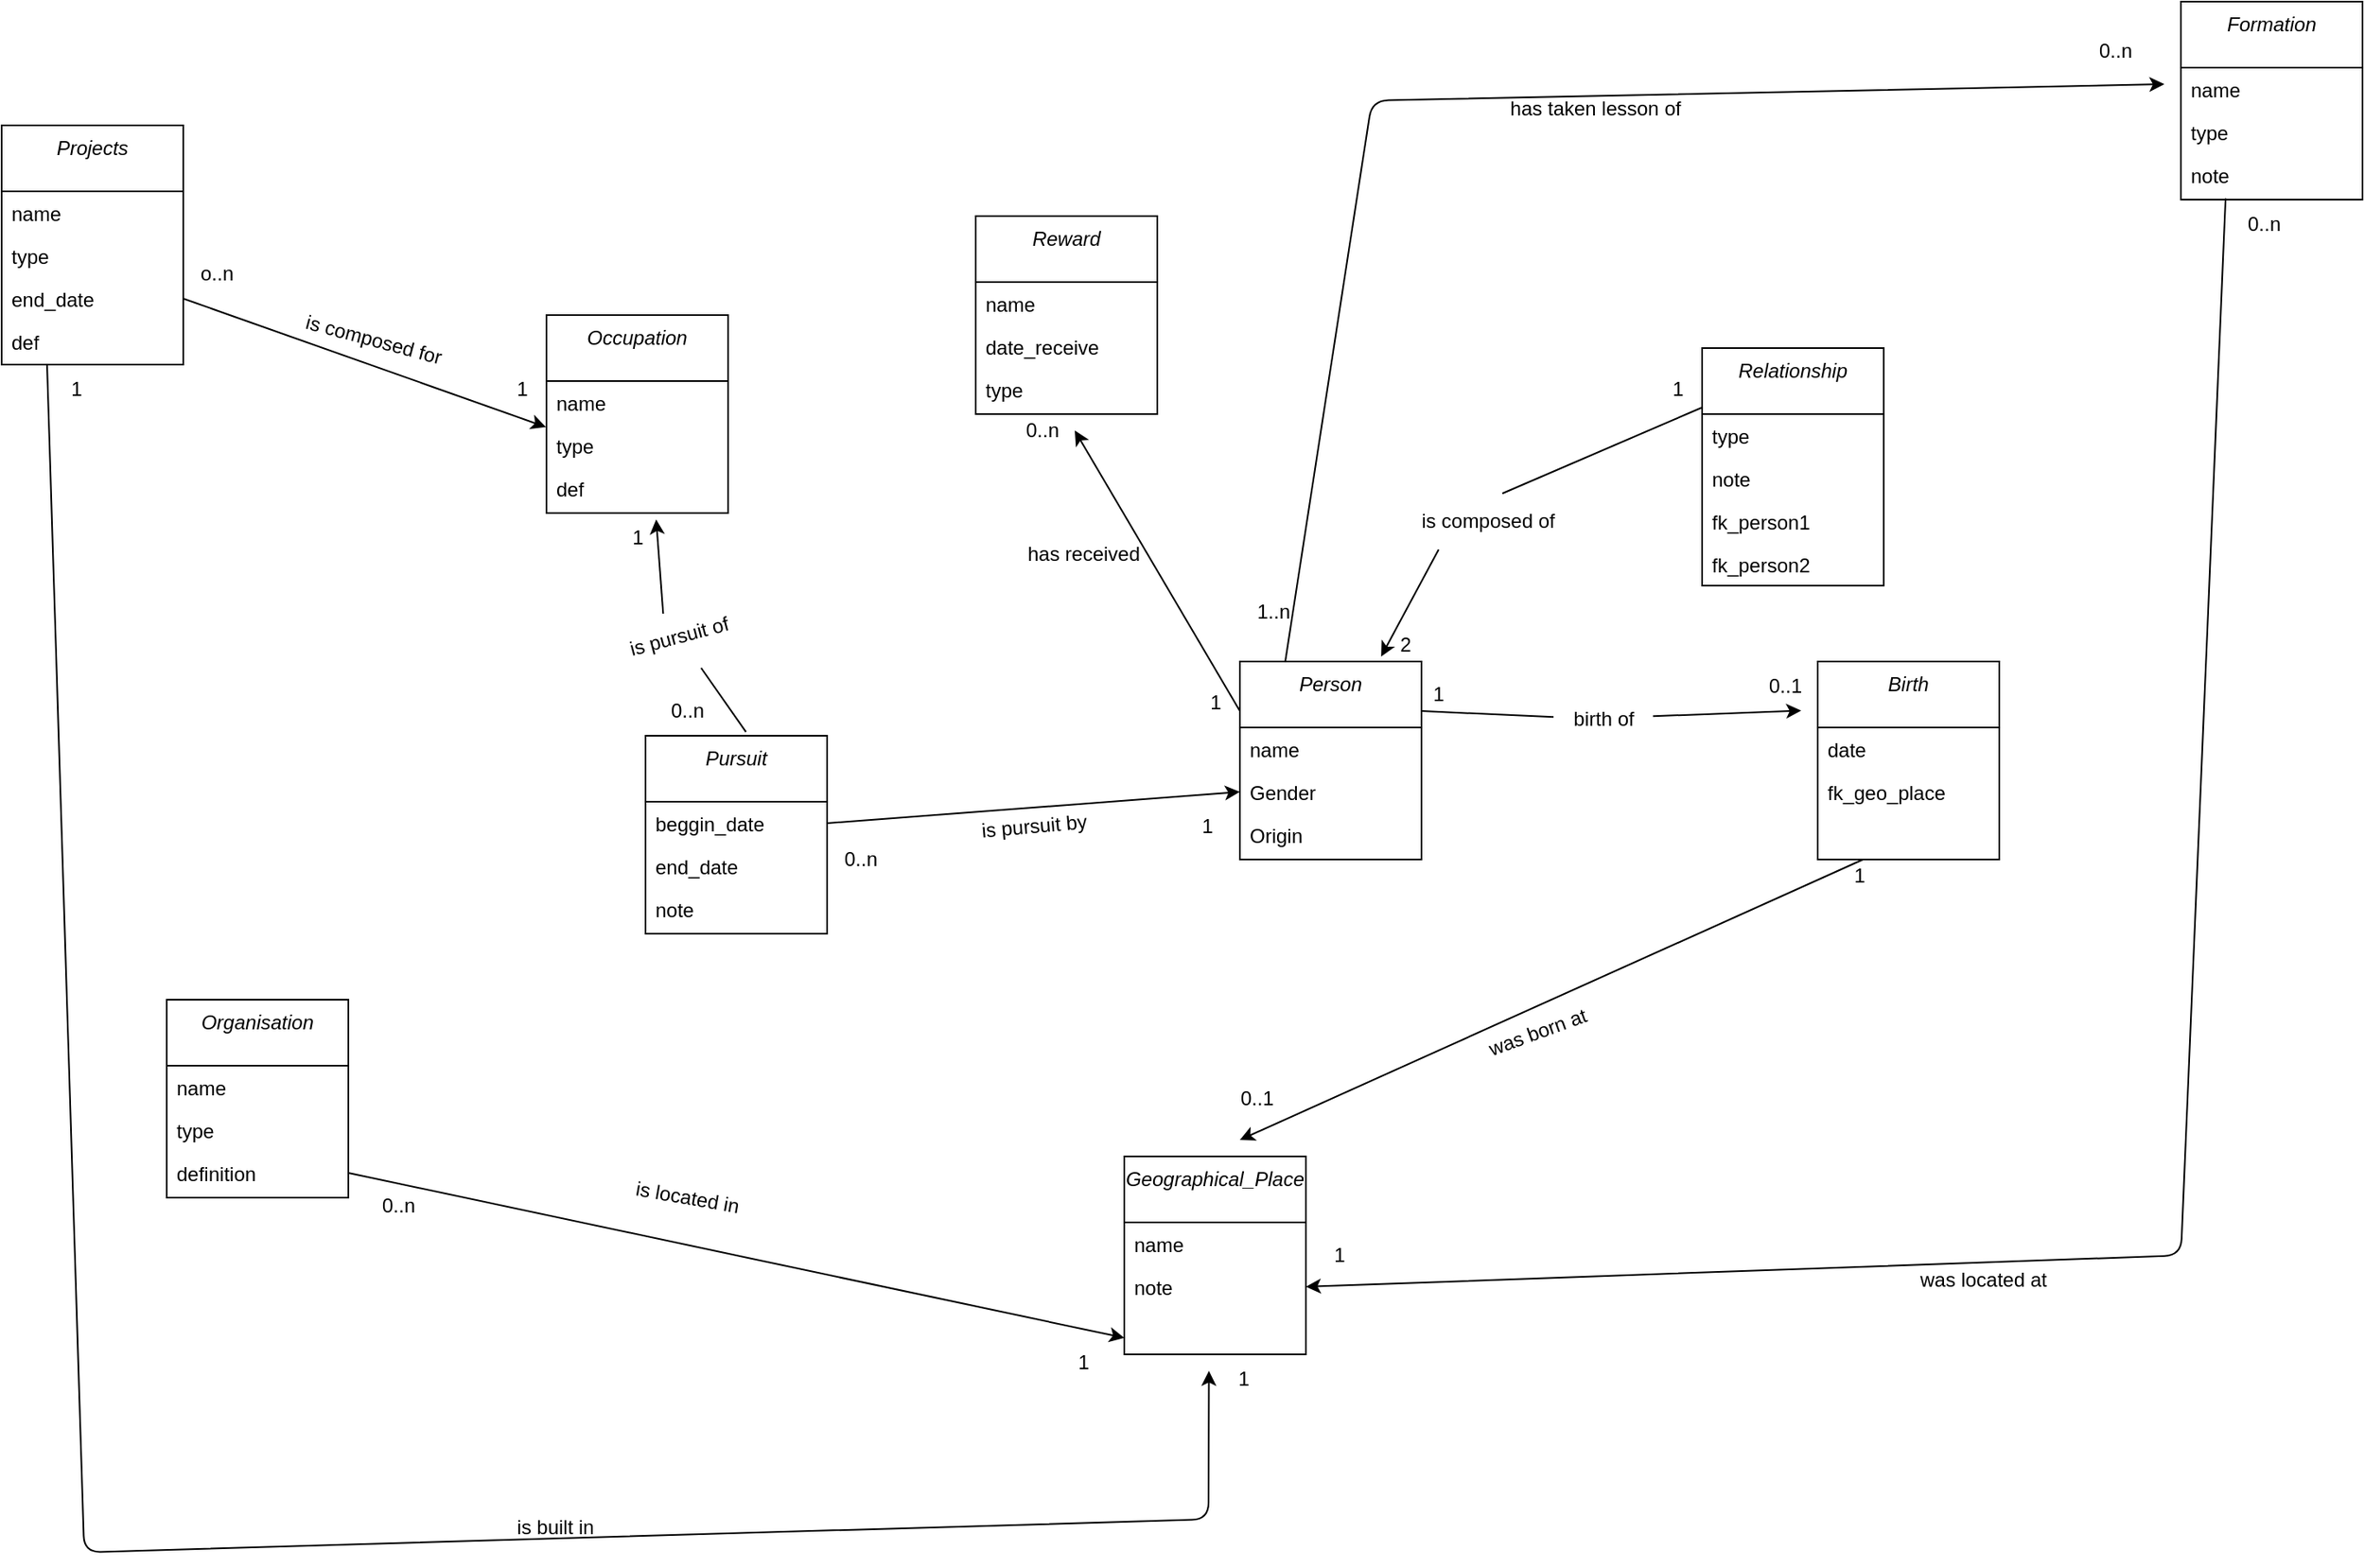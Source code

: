 <mxfile>
    <diagram id="C5RBs43oDa-KdzZeNtuy" name="Page-1">
        <mxGraphModel dx="2666" dy="808" grid="1" gridSize="10" guides="1" tooltips="1" connect="1" arrows="1" fold="1" page="1" pageScale="1" pageWidth="1654" pageHeight="1169" math="0" shadow="0">
            <root>
                <mxCell id="WIyWlLk6GJQsqaUBKTNV-0"/>
                <mxCell id="WIyWlLk6GJQsqaUBKTNV-1" parent="WIyWlLk6GJQsqaUBKTNV-0"/>
                <mxCell id="j8qvGGo2d-hSAxMMAu1f-89" value="Organisation" style="swimlane;fontStyle=2;align=center;verticalAlign=top;childLayout=stackLayout;horizontal=1;startSize=40;horizontalStack=0;resizeParent=1;resizeLast=0;collapsible=1;marginBottom=0;rounded=0;shadow=0;strokeWidth=1;" vertex="1" parent="WIyWlLk6GJQsqaUBKTNV-1">
                    <mxGeometry x="190" y="1935" width="110" height="120" as="geometry">
                        <mxRectangle x="230" y="140" width="160" height="26" as="alternateBounds"/>
                    </mxGeometry>
                </mxCell>
                <mxCell id="j8qvGGo2d-hSAxMMAu1f-90" value="name" style="text;align=left;verticalAlign=top;spacingLeft=4;spacingRight=4;overflow=hidden;rotatable=0;points=[[0,0.5],[1,0.5]];portConstraint=eastwest;" vertex="1" parent="j8qvGGo2d-hSAxMMAu1f-89">
                    <mxGeometry y="40" width="110" height="26" as="geometry"/>
                </mxCell>
                <mxCell id="j8qvGGo2d-hSAxMMAu1f-91" value="type" style="text;align=left;verticalAlign=top;spacingLeft=4;spacingRight=4;overflow=hidden;rotatable=0;points=[[0,0.5],[1,0.5]];portConstraint=eastwest;rounded=0;shadow=0;html=0;" vertex="1" parent="j8qvGGo2d-hSAxMMAu1f-89">
                    <mxGeometry y="66" width="110" height="26" as="geometry"/>
                </mxCell>
                <mxCell id="j8qvGGo2d-hSAxMMAu1f-92" value="definition" style="text;align=left;verticalAlign=top;spacingLeft=4;spacingRight=4;overflow=hidden;rotatable=0;points=[[0,0.5],[1,0.5]];portConstraint=eastwest;rounded=0;shadow=0;html=0;" vertex="1" parent="j8qvGGo2d-hSAxMMAu1f-89">
                    <mxGeometry y="92" width="110" height="26" as="geometry"/>
                </mxCell>
                <mxCell id="j8qvGGo2d-hSAxMMAu1f-93" style="edgeStyle=none;html=1;exitX=1.004;exitY=0.438;exitDx=0;exitDy=0;startArrow=none;exitPerimeter=0;" edge="1" parent="WIyWlLk6GJQsqaUBKTNV-1" source="j8qvGGo2d-hSAxMMAu1f-117">
                    <mxGeometry relative="1" as="geometry">
                        <mxPoint x="1180" y="1759.714" as="targetPoint"/>
                    </mxGeometry>
                </mxCell>
                <mxCell id="j8qvGGo2d-hSAxMMAu1f-94" style="edgeStyle=none;html=1;exitX=0;exitY=0.25;exitDx=0;exitDy=0;" edge="1" parent="WIyWlLk6GJQsqaUBKTNV-1" source="j8qvGGo2d-hSAxMMAu1f-96">
                    <mxGeometry relative="1" as="geometry">
                        <mxPoint x="740" y="1590" as="targetPoint"/>
                    </mxGeometry>
                </mxCell>
                <mxCell id="j8qvGGo2d-hSAxMMAu1f-95" style="edgeStyle=none;html=1;exitX=0.25;exitY=0;exitDx=0;exitDy=0;" edge="1" parent="WIyWlLk6GJQsqaUBKTNV-1" source="j8qvGGo2d-hSAxMMAu1f-96">
                    <mxGeometry relative="1" as="geometry">
                        <mxPoint x="1400" y="1380" as="targetPoint"/>
                        <Array as="points">
                            <mxPoint x="920" y="1390"/>
                        </Array>
                    </mxGeometry>
                </mxCell>
                <mxCell id="j8qvGGo2d-hSAxMMAu1f-96" value="Person" style="swimlane;fontStyle=2;align=center;verticalAlign=top;childLayout=stackLayout;horizontal=1;startSize=40;horizontalStack=0;resizeParent=1;resizeLast=0;collapsible=1;marginBottom=0;rounded=0;shadow=0;strokeWidth=1;" vertex="1" parent="WIyWlLk6GJQsqaUBKTNV-1">
                    <mxGeometry x="840" y="1730" width="110" height="120" as="geometry">
                        <mxRectangle x="230" y="140" width="160" height="26" as="alternateBounds"/>
                    </mxGeometry>
                </mxCell>
                <mxCell id="j8qvGGo2d-hSAxMMAu1f-97" value="name" style="text;align=left;verticalAlign=top;spacingLeft=4;spacingRight=4;overflow=hidden;rotatable=0;points=[[0,0.5],[1,0.5]];portConstraint=eastwest;" vertex="1" parent="j8qvGGo2d-hSAxMMAu1f-96">
                    <mxGeometry y="40" width="110" height="26" as="geometry"/>
                </mxCell>
                <mxCell id="j8qvGGo2d-hSAxMMAu1f-98" value="Gender" style="text;align=left;verticalAlign=top;spacingLeft=4;spacingRight=4;overflow=hidden;rotatable=0;points=[[0,0.5],[1,0.5]];portConstraint=eastwest;rounded=0;shadow=0;html=0;" vertex="1" parent="j8qvGGo2d-hSAxMMAu1f-96">
                    <mxGeometry y="66" width="110" height="26" as="geometry"/>
                </mxCell>
                <mxCell id="j8qvGGo2d-hSAxMMAu1f-99" value="Origin" style="text;align=left;verticalAlign=top;spacingLeft=4;spacingRight=4;overflow=hidden;rotatable=0;points=[[0,0.5],[1,0.5]];portConstraint=eastwest;rounded=0;shadow=0;html=0;" vertex="1" parent="j8qvGGo2d-hSAxMMAu1f-96">
                    <mxGeometry y="92" width="110" height="26" as="geometry"/>
                </mxCell>
                <mxCell id="j8qvGGo2d-hSAxMMAu1f-100" style="edgeStyle=none;html=1;exitX=0.25;exitY=1;exitDx=0;exitDy=0;" edge="1" parent="WIyWlLk6GJQsqaUBKTNV-1" source="j8qvGGo2d-hSAxMMAu1f-101">
                    <mxGeometry relative="1" as="geometry">
                        <mxPoint x="840" y="2020" as="targetPoint"/>
                    </mxGeometry>
                </mxCell>
                <mxCell id="j8qvGGo2d-hSAxMMAu1f-101" value="Birth" style="swimlane;fontStyle=2;align=center;verticalAlign=top;childLayout=stackLayout;horizontal=1;startSize=40;horizontalStack=0;resizeParent=1;resizeLast=0;collapsible=1;marginBottom=0;rounded=0;shadow=0;strokeWidth=1;" vertex="1" parent="WIyWlLk6GJQsqaUBKTNV-1">
                    <mxGeometry x="1190" y="1730" width="110" height="120" as="geometry">
                        <mxRectangle x="230" y="140" width="160" height="26" as="alternateBounds"/>
                    </mxGeometry>
                </mxCell>
                <mxCell id="j8qvGGo2d-hSAxMMAu1f-102" value="date" style="text;align=left;verticalAlign=top;spacingLeft=4;spacingRight=4;overflow=hidden;rotatable=0;points=[[0,0.5],[1,0.5]];portConstraint=eastwest;" vertex="1" parent="j8qvGGo2d-hSAxMMAu1f-101">
                    <mxGeometry y="40" width="110" height="26" as="geometry"/>
                </mxCell>
                <mxCell id="j8qvGGo2d-hSAxMMAu1f-103" value="fk_geo_place" style="text;align=left;verticalAlign=top;spacingLeft=4;spacingRight=4;overflow=hidden;rotatable=0;points=[[0,0.5],[1,0.5]];portConstraint=eastwest;rounded=0;shadow=0;html=0;" vertex="1" parent="j8qvGGo2d-hSAxMMAu1f-101">
                    <mxGeometry y="66" width="110" height="26" as="geometry"/>
                </mxCell>
                <mxCell id="j8qvGGo2d-hSAxMMAu1f-104" value="1" style="text;html=1;align=center;verticalAlign=middle;resizable=0;points=[];autosize=1;strokeColor=none;fillColor=none;" vertex="1" parent="WIyWlLk6GJQsqaUBKTNV-1">
                    <mxGeometry x="945" y="1735" width="30" height="30" as="geometry"/>
                </mxCell>
                <mxCell id="j8qvGGo2d-hSAxMMAu1f-105" value="0..1" style="text;html=1;align=center;verticalAlign=middle;resizable=0;points=[];autosize=1;strokeColor=none;fillColor=none;" vertex="1" parent="WIyWlLk6GJQsqaUBKTNV-1">
                    <mxGeometry x="1150" y="1730" width="40" height="30" as="geometry"/>
                </mxCell>
                <mxCell id="j8qvGGo2d-hSAxMMAu1f-106" style="edgeStyle=none;html=1;exitX=0.204;exitY=1.072;exitDx=0;exitDy=0;entryX=0.019;entryY=0.732;entryDx=0;entryDy=0;entryPerimeter=0;startArrow=none;exitPerimeter=0;" edge="1" parent="WIyWlLk6GJQsqaUBKTNV-1" source="j8qvGGo2d-hSAxMMAu1f-115" target="j8qvGGo2d-hSAxMMAu1f-113">
                    <mxGeometry relative="1" as="geometry"/>
                </mxCell>
                <mxCell id="j8qvGGo2d-hSAxMMAu1f-107" value="Relationship" style="swimlane;fontStyle=2;align=center;verticalAlign=top;childLayout=stackLayout;horizontal=1;startSize=40;horizontalStack=0;resizeParent=1;resizeLast=0;collapsible=1;marginBottom=0;rounded=0;shadow=0;strokeWidth=1;" vertex="1" parent="WIyWlLk6GJQsqaUBKTNV-1">
                    <mxGeometry x="1120" y="1540" width="110" height="144" as="geometry">
                        <mxRectangle x="230" y="140" width="160" height="26" as="alternateBounds"/>
                    </mxGeometry>
                </mxCell>
                <mxCell id="j8qvGGo2d-hSAxMMAu1f-108" value="type" style="text;align=left;verticalAlign=top;spacingLeft=4;spacingRight=4;overflow=hidden;rotatable=0;points=[[0,0.5],[1,0.5]];portConstraint=eastwest;" vertex="1" parent="j8qvGGo2d-hSAxMMAu1f-107">
                    <mxGeometry y="40" width="110" height="26" as="geometry"/>
                </mxCell>
                <mxCell id="j8qvGGo2d-hSAxMMAu1f-109" value="note" style="text;align=left;verticalAlign=top;spacingLeft=4;spacingRight=4;overflow=hidden;rotatable=0;points=[[0,0.5],[1,0.5]];portConstraint=eastwest;rounded=0;shadow=0;html=0;" vertex="1" parent="j8qvGGo2d-hSAxMMAu1f-107">
                    <mxGeometry y="66" width="110" height="26" as="geometry"/>
                </mxCell>
                <mxCell id="j8qvGGo2d-hSAxMMAu1f-110" value="fk_person1" style="text;align=left;verticalAlign=top;spacingLeft=4;spacingRight=4;overflow=hidden;rotatable=0;points=[[0,0.5],[1,0.5]];portConstraint=eastwest;rounded=0;shadow=0;html=0;" vertex="1" parent="j8qvGGo2d-hSAxMMAu1f-107">
                    <mxGeometry y="92" width="110" height="26" as="geometry"/>
                </mxCell>
                <mxCell id="j8qvGGo2d-hSAxMMAu1f-111" value="fk_person2" style="text;align=left;verticalAlign=top;spacingLeft=4;spacingRight=4;overflow=hidden;rotatable=0;points=[[0,0.5],[1,0.5]];portConstraint=eastwest;rounded=0;shadow=0;html=0;" vertex="1" parent="j8qvGGo2d-hSAxMMAu1f-107">
                    <mxGeometry y="118" width="110" height="26" as="geometry"/>
                </mxCell>
                <mxCell id="j8qvGGo2d-hSAxMMAu1f-112" value="1" style="text;html=1;align=center;verticalAlign=middle;resizable=0;points=[];autosize=1;strokeColor=none;fillColor=none;" vertex="1" parent="WIyWlLk6GJQsqaUBKTNV-1">
                    <mxGeometry x="1090" y="1550" width="30" height="30" as="geometry"/>
                </mxCell>
                <mxCell id="j8qvGGo2d-hSAxMMAu1f-113" value="2" style="text;html=1;align=center;verticalAlign=middle;resizable=0;points=[];autosize=1;strokeColor=none;fillColor=none;" vertex="1" parent="WIyWlLk6GJQsqaUBKTNV-1">
                    <mxGeometry x="925" y="1705" width="30" height="30" as="geometry"/>
                </mxCell>
                <mxCell id="j8qvGGo2d-hSAxMMAu1f-114" value="" style="edgeStyle=none;html=1;exitX=0;exitY=0.25;exitDx=0;exitDy=0;entryX=0.59;entryY=-0.062;entryDx=0;entryDy=0;entryPerimeter=0;endArrow=none;" edge="1" parent="WIyWlLk6GJQsqaUBKTNV-1" source="j8qvGGo2d-hSAxMMAu1f-107" target="j8qvGGo2d-hSAxMMAu1f-115">
                    <mxGeometry relative="1" as="geometry">
                        <mxPoint x="1120" y="1576" as="sourcePoint"/>
                        <mxPoint x="879.27" y="1726.76" as="targetPoint"/>
                    </mxGeometry>
                </mxCell>
                <mxCell id="j8qvGGo2d-hSAxMMAu1f-115" value="is composed of" style="text;html=1;align=center;verticalAlign=middle;resizable=0;points=[];autosize=1;strokeColor=none;fillColor=none;rotation=0;" vertex="1" parent="WIyWlLk6GJQsqaUBKTNV-1">
                    <mxGeometry x="940" y="1630" width="100" height="30" as="geometry"/>
                </mxCell>
                <mxCell id="j8qvGGo2d-hSAxMMAu1f-116" value="" style="edgeStyle=none;html=1;exitX=1;exitY=0.25;exitDx=0;exitDy=0;endArrow=none;" edge="1" parent="WIyWlLk6GJQsqaUBKTNV-1" source="j8qvGGo2d-hSAxMMAu1f-96" target="j8qvGGo2d-hSAxMMAu1f-117">
                    <mxGeometry relative="1" as="geometry">
                        <mxPoint x="1180" y="1759.714" as="targetPoint"/>
                        <mxPoint x="950.0" y="1760" as="sourcePoint"/>
                    </mxGeometry>
                </mxCell>
                <mxCell id="j8qvGGo2d-hSAxMMAu1f-117" value="birth of" style="text;html=1;align=center;verticalAlign=middle;resizable=0;points=[];autosize=1;strokeColor=none;fillColor=none;" vertex="1" parent="WIyWlLk6GJQsqaUBKTNV-1">
                    <mxGeometry x="1030" y="1750" width="60" height="30" as="geometry"/>
                </mxCell>
                <mxCell id="j8qvGGo2d-hSAxMMAu1f-118" value="Reward" style="swimlane;fontStyle=2;align=center;verticalAlign=top;childLayout=stackLayout;horizontal=1;startSize=40;horizontalStack=0;resizeParent=1;resizeLast=0;collapsible=1;marginBottom=0;rounded=0;shadow=0;strokeWidth=1;" vertex="1" parent="WIyWlLk6GJQsqaUBKTNV-1">
                    <mxGeometry x="680" y="1460" width="110" height="120" as="geometry">
                        <mxRectangle x="230" y="140" width="160" height="26" as="alternateBounds"/>
                    </mxGeometry>
                </mxCell>
                <mxCell id="j8qvGGo2d-hSAxMMAu1f-119" value="name" style="text;align=left;verticalAlign=top;spacingLeft=4;spacingRight=4;overflow=hidden;rotatable=0;points=[[0,0.5],[1,0.5]];portConstraint=eastwest;" vertex="1" parent="j8qvGGo2d-hSAxMMAu1f-118">
                    <mxGeometry y="40" width="110" height="26" as="geometry"/>
                </mxCell>
                <mxCell id="j8qvGGo2d-hSAxMMAu1f-120" value="date_receive" style="text;align=left;verticalAlign=top;spacingLeft=4;spacingRight=4;overflow=hidden;rotatable=0;points=[[0,0.5],[1,0.5]];portConstraint=eastwest;rounded=0;shadow=0;html=0;" vertex="1" parent="j8qvGGo2d-hSAxMMAu1f-118">
                    <mxGeometry y="66" width="110" height="26" as="geometry"/>
                </mxCell>
                <mxCell id="j8qvGGo2d-hSAxMMAu1f-121" value="type" style="text;align=left;verticalAlign=top;spacingLeft=4;spacingRight=4;overflow=hidden;rotatable=0;points=[[0,0.5],[1,0.5]];portConstraint=eastwest;rounded=0;shadow=0;html=0;" vertex="1" parent="j8qvGGo2d-hSAxMMAu1f-118">
                    <mxGeometry y="92" width="110" height="26" as="geometry"/>
                </mxCell>
                <mxCell id="j8qvGGo2d-hSAxMMAu1f-122" style="edgeStyle=none;html=1;exitX=0.246;exitY=1.047;exitDx=0;exitDy=0;exitPerimeter=0;entryX=1;entryY=0.5;entryDx=0;entryDy=0;" edge="1" parent="WIyWlLk6GJQsqaUBKTNV-1" source="j8qvGGo2d-hSAxMMAu1f-126" target="j8qvGGo2d-hSAxMMAu1f-135">
                    <mxGeometry relative="1" as="geometry">
                        <mxPoint x="890" y="2109" as="targetPoint"/>
                        <Array as="points">
                            <mxPoint x="1410" y="2090"/>
                        </Array>
                    </mxGeometry>
                </mxCell>
                <mxCell id="j8qvGGo2d-hSAxMMAu1f-123" value="Formation" style="swimlane;fontStyle=2;align=center;verticalAlign=top;childLayout=stackLayout;horizontal=1;startSize=40;horizontalStack=0;resizeParent=1;resizeLast=0;collapsible=1;marginBottom=0;rounded=0;shadow=0;strokeWidth=1;" vertex="1" parent="WIyWlLk6GJQsqaUBKTNV-1">
                    <mxGeometry x="1410" y="1330" width="110" height="120" as="geometry">
                        <mxRectangle x="230" y="140" width="160" height="26" as="alternateBounds"/>
                    </mxGeometry>
                </mxCell>
                <mxCell id="j8qvGGo2d-hSAxMMAu1f-124" value="name" style="text;align=left;verticalAlign=top;spacingLeft=4;spacingRight=4;overflow=hidden;rotatable=0;points=[[0,0.5],[1,0.5]];portConstraint=eastwest;" vertex="1" parent="j8qvGGo2d-hSAxMMAu1f-123">
                    <mxGeometry y="40" width="110" height="26" as="geometry"/>
                </mxCell>
                <mxCell id="j8qvGGo2d-hSAxMMAu1f-125" value="type" style="text;align=left;verticalAlign=top;spacingLeft=4;spacingRight=4;overflow=hidden;rotatable=0;points=[[0,0.5],[1,0.5]];portConstraint=eastwest;rounded=0;shadow=0;html=0;" vertex="1" parent="j8qvGGo2d-hSAxMMAu1f-123">
                    <mxGeometry y="66" width="110" height="26" as="geometry"/>
                </mxCell>
                <mxCell id="j8qvGGo2d-hSAxMMAu1f-126" value="note" style="text;align=left;verticalAlign=top;spacingLeft=4;spacingRight=4;overflow=hidden;rotatable=0;points=[[0,0.5],[1,0.5]];portConstraint=eastwest;rounded=0;shadow=0;html=0;" vertex="1" parent="j8qvGGo2d-hSAxMMAu1f-123">
                    <mxGeometry y="92" width="110" height="26" as="geometry"/>
                </mxCell>
                <mxCell id="j8qvGGo2d-hSAxMMAu1f-127" value="1..n" style="text;html=1;align=center;verticalAlign=middle;resizable=0;points=[];autosize=1;strokeColor=none;fillColor=none;" vertex="1" parent="WIyWlLk6GJQsqaUBKTNV-1">
                    <mxGeometry x="840" y="1685" width="40" height="30" as="geometry"/>
                </mxCell>
                <mxCell id="j8qvGGo2d-hSAxMMAu1f-128" value="0..n" style="text;html=1;align=center;verticalAlign=middle;resizable=0;points=[];autosize=1;strokeColor=none;fillColor=none;" vertex="1" parent="WIyWlLk6GJQsqaUBKTNV-1">
                    <mxGeometry x="1350" y="1345" width="40" height="30" as="geometry"/>
                </mxCell>
                <mxCell id="j8qvGGo2d-hSAxMMAu1f-129" value="has taken lesson of" style="text;html=1;align=center;verticalAlign=middle;resizable=0;points=[];autosize=1;strokeColor=none;fillColor=none;" vertex="1" parent="WIyWlLk6GJQsqaUBKTNV-1">
                    <mxGeometry x="990" y="1380" width="130" height="30" as="geometry"/>
                </mxCell>
                <mxCell id="j8qvGGo2d-hSAxMMAu1f-130" value="1" style="text;html=1;align=center;verticalAlign=middle;resizable=0;points=[];autosize=1;strokeColor=none;fillColor=none;" vertex="1" parent="WIyWlLk6GJQsqaUBKTNV-1">
                    <mxGeometry x="810" y="1740" width="30" height="30" as="geometry"/>
                </mxCell>
                <mxCell id="j8qvGGo2d-hSAxMMAu1f-131" value="0..n" style="text;html=1;align=center;verticalAlign=middle;resizable=0;points=[];autosize=1;strokeColor=none;fillColor=none;" vertex="1" parent="WIyWlLk6GJQsqaUBKTNV-1">
                    <mxGeometry x="700" y="1575" width="40" height="30" as="geometry"/>
                </mxCell>
                <mxCell id="j8qvGGo2d-hSAxMMAu1f-132" value="has received" style="text;html=1;align=center;verticalAlign=middle;resizable=0;points=[];autosize=1;strokeColor=none;fillColor=none;" vertex="1" parent="WIyWlLk6GJQsqaUBKTNV-1">
                    <mxGeometry x="700" y="1650" width="90" height="30" as="geometry"/>
                </mxCell>
                <mxCell id="j8qvGGo2d-hSAxMMAu1f-133" value="Geographical_Place" style="swimlane;fontStyle=2;align=center;verticalAlign=top;childLayout=stackLayout;horizontal=1;startSize=40;horizontalStack=0;resizeParent=1;resizeLast=0;collapsible=1;marginBottom=0;rounded=0;shadow=0;strokeWidth=1;" vertex="1" parent="WIyWlLk6GJQsqaUBKTNV-1">
                    <mxGeometry x="770" y="2030" width="110" height="120" as="geometry">
                        <mxRectangle x="230" y="140" width="160" height="26" as="alternateBounds"/>
                    </mxGeometry>
                </mxCell>
                <mxCell id="j8qvGGo2d-hSAxMMAu1f-134" value="name" style="text;align=left;verticalAlign=top;spacingLeft=4;spacingRight=4;overflow=hidden;rotatable=0;points=[[0,0.5],[1,0.5]];portConstraint=eastwest;" vertex="1" parent="j8qvGGo2d-hSAxMMAu1f-133">
                    <mxGeometry y="40" width="110" height="26" as="geometry"/>
                </mxCell>
                <mxCell id="j8qvGGo2d-hSAxMMAu1f-135" value="note" style="text;align=left;verticalAlign=top;spacingLeft=4;spacingRight=4;overflow=hidden;rotatable=0;points=[[0,0.5],[1,0.5]];portConstraint=eastwest;rounded=0;shadow=0;html=0;" vertex="1" parent="j8qvGGo2d-hSAxMMAu1f-133">
                    <mxGeometry y="66" width="110" height="26" as="geometry"/>
                </mxCell>
                <mxCell id="j8qvGGo2d-hSAxMMAu1f-136" value="0..n" style="text;html=1;align=center;verticalAlign=middle;resizable=0;points=[];autosize=1;strokeColor=none;fillColor=none;" vertex="1" parent="WIyWlLk6GJQsqaUBKTNV-1">
                    <mxGeometry x="1440" y="1450" width="40" height="30" as="geometry"/>
                </mxCell>
                <mxCell id="j8qvGGo2d-hSAxMMAu1f-137" value="1" style="text;html=1;align=center;verticalAlign=middle;resizable=0;points=[];autosize=1;strokeColor=none;fillColor=none;" vertex="1" parent="WIyWlLk6GJQsqaUBKTNV-1">
                    <mxGeometry x="885" y="2075" width="30" height="30" as="geometry"/>
                </mxCell>
                <mxCell id="j8qvGGo2d-hSAxMMAu1f-138" value="was located at" style="text;html=1;align=center;verticalAlign=middle;resizable=0;points=[];autosize=1;strokeColor=none;fillColor=none;" vertex="1" parent="WIyWlLk6GJQsqaUBKTNV-1">
                    <mxGeometry x="1240" y="2090" width="100" height="30" as="geometry"/>
                </mxCell>
                <mxCell id="j8qvGGo2d-hSAxMMAu1f-139" value="1" style="text;html=1;align=center;verticalAlign=middle;resizable=0;points=[];autosize=1;strokeColor=none;fillColor=none;" vertex="1" parent="WIyWlLk6GJQsqaUBKTNV-1">
                    <mxGeometry x="1200" y="1845" width="30" height="30" as="geometry"/>
                </mxCell>
                <mxCell id="j8qvGGo2d-hSAxMMAu1f-140" value="0..1" style="text;html=1;align=center;verticalAlign=middle;resizable=0;points=[];autosize=1;strokeColor=none;fillColor=none;" vertex="1" parent="WIyWlLk6GJQsqaUBKTNV-1">
                    <mxGeometry x="830" y="1980" width="40" height="30" as="geometry"/>
                </mxCell>
                <mxCell id="j8qvGGo2d-hSAxMMAu1f-141" value="was born at" style="text;html=1;align=center;verticalAlign=middle;resizable=0;points=[];autosize=1;strokeColor=none;fillColor=none;rotation=-20;" vertex="1" parent="WIyWlLk6GJQsqaUBKTNV-1">
                    <mxGeometry x="975" y="1940" width="90" height="30" as="geometry"/>
                </mxCell>
                <mxCell id="j8qvGGo2d-hSAxMMAu1f-142" value="Occupation" style="swimlane;fontStyle=2;align=center;verticalAlign=top;childLayout=stackLayout;horizontal=1;startSize=40;horizontalStack=0;resizeParent=1;resizeLast=0;collapsible=1;marginBottom=0;rounded=0;shadow=0;strokeWidth=1;" vertex="1" parent="WIyWlLk6GJQsqaUBKTNV-1">
                    <mxGeometry x="420" y="1520" width="110" height="120" as="geometry">
                        <mxRectangle x="230" y="140" width="160" height="26" as="alternateBounds"/>
                    </mxGeometry>
                </mxCell>
                <mxCell id="j8qvGGo2d-hSAxMMAu1f-143" value="name" style="text;align=left;verticalAlign=top;spacingLeft=4;spacingRight=4;overflow=hidden;rotatable=0;points=[[0,0.5],[1,0.5]];portConstraint=eastwest;" vertex="1" parent="j8qvGGo2d-hSAxMMAu1f-142">
                    <mxGeometry y="40" width="110" height="26" as="geometry"/>
                </mxCell>
                <mxCell id="j8qvGGo2d-hSAxMMAu1f-144" value="type" style="text;align=left;verticalAlign=top;spacingLeft=4;spacingRight=4;overflow=hidden;rotatable=0;points=[[0,0.5],[1,0.5]];portConstraint=eastwest;rounded=0;shadow=0;html=0;" vertex="1" parent="j8qvGGo2d-hSAxMMAu1f-142">
                    <mxGeometry y="66" width="110" height="26" as="geometry"/>
                </mxCell>
                <mxCell id="j8qvGGo2d-hSAxMMAu1f-145" value="def" style="text;align=left;verticalAlign=top;spacingLeft=4;spacingRight=4;overflow=hidden;rotatable=0;points=[[0,0.5],[1,0.5]];portConstraint=eastwest;rounded=0;shadow=0;html=0;" vertex="1" parent="j8qvGGo2d-hSAxMMAu1f-142">
                    <mxGeometry y="92" width="110" height="26" as="geometry"/>
                </mxCell>
                <mxCell id="j8qvGGo2d-hSAxMMAu1f-146" style="edgeStyle=none;html=1;exitX=1;exitY=0.5;exitDx=0;exitDy=0;" edge="1" parent="WIyWlLk6GJQsqaUBKTNV-1" source="j8qvGGo2d-hSAxMMAu1f-92">
                    <mxGeometry relative="1" as="geometry">
                        <mxPoint x="770" y="2140" as="targetPoint"/>
                    </mxGeometry>
                </mxCell>
                <mxCell id="j8qvGGo2d-hSAxMMAu1f-147" value="is located in" style="text;html=1;align=center;verticalAlign=middle;resizable=0;points=[];autosize=1;strokeColor=none;fillColor=none;rotation=10;" vertex="1" parent="WIyWlLk6GJQsqaUBKTNV-1">
                    <mxGeometry x="460" y="2040" width="90" height="30" as="geometry"/>
                </mxCell>
                <mxCell id="j8qvGGo2d-hSAxMMAu1f-148" value="0..n" style="text;html=1;align=center;verticalAlign=middle;resizable=0;points=[];autosize=1;strokeColor=none;fillColor=none;" vertex="1" parent="WIyWlLk6GJQsqaUBKTNV-1">
                    <mxGeometry x="310" y="2045" width="40" height="30" as="geometry"/>
                </mxCell>
                <mxCell id="j8qvGGo2d-hSAxMMAu1f-149" value="1" style="text;html=1;align=center;verticalAlign=middle;resizable=0;points=[];autosize=1;strokeColor=none;fillColor=none;" vertex="1" parent="WIyWlLk6GJQsqaUBKTNV-1">
                    <mxGeometry x="730" y="2140" width="30" height="30" as="geometry"/>
                </mxCell>
                <mxCell id="j8qvGGo2d-hSAxMMAu1f-150" style="edgeStyle=none;html=1;exitX=0.433;exitY=-0.031;exitDx=0;exitDy=0;entryX=0.604;entryY=1.225;entryDx=0;entryDy=0;exitPerimeter=0;entryPerimeter=0;startArrow=none;" edge="1" parent="WIyWlLk6GJQsqaUBKTNV-1" source="j8qvGGo2d-hSAxMMAu1f-162" target="j8qvGGo2d-hSAxMMAu1f-145">
                    <mxGeometry relative="1" as="geometry"/>
                </mxCell>
                <mxCell id="j8qvGGo2d-hSAxMMAu1f-151" value="Pursuit" style="swimlane;fontStyle=2;align=center;verticalAlign=top;childLayout=stackLayout;horizontal=1;startSize=40;horizontalStack=0;resizeParent=1;resizeLast=0;collapsible=1;marginBottom=0;rounded=0;shadow=0;strokeWidth=1;" vertex="1" parent="WIyWlLk6GJQsqaUBKTNV-1">
                    <mxGeometry x="480" y="1775" width="110" height="120" as="geometry">
                        <mxRectangle x="230" y="140" width="160" height="26" as="alternateBounds"/>
                    </mxGeometry>
                </mxCell>
                <mxCell id="j8qvGGo2d-hSAxMMAu1f-152" value="beggin_date" style="text;align=left;verticalAlign=top;spacingLeft=4;spacingRight=4;overflow=hidden;rotatable=0;points=[[0,0.5],[1,0.5]];portConstraint=eastwest;" vertex="1" parent="j8qvGGo2d-hSAxMMAu1f-151">
                    <mxGeometry y="40" width="110" height="26" as="geometry"/>
                </mxCell>
                <mxCell id="j8qvGGo2d-hSAxMMAu1f-153" value="end_date" style="text;align=left;verticalAlign=top;spacingLeft=4;spacingRight=4;overflow=hidden;rotatable=0;points=[[0,0.5],[1,0.5]];portConstraint=eastwest;rounded=0;shadow=0;html=0;" vertex="1" parent="j8qvGGo2d-hSAxMMAu1f-151">
                    <mxGeometry y="66" width="110" height="26" as="geometry"/>
                </mxCell>
                <mxCell id="j8qvGGo2d-hSAxMMAu1f-154" value="note" style="text;align=left;verticalAlign=top;spacingLeft=4;spacingRight=4;overflow=hidden;rotatable=0;points=[[0,0.5],[1,0.5]];portConstraint=eastwest;rounded=0;shadow=0;html=0;" vertex="1" parent="j8qvGGo2d-hSAxMMAu1f-151">
                    <mxGeometry y="92" width="110" height="26" as="geometry"/>
                </mxCell>
                <mxCell id="j8qvGGo2d-hSAxMMAu1f-155" style="edgeStyle=none;html=1;exitX=1;exitY=0.5;exitDx=0;exitDy=0;entryX=0;entryY=0.5;entryDx=0;entryDy=0;" edge="1" parent="WIyWlLk6GJQsqaUBKTNV-1" source="j8qvGGo2d-hSAxMMAu1f-152" target="j8qvGGo2d-hSAxMMAu1f-98">
                    <mxGeometry relative="1" as="geometry"/>
                </mxCell>
                <mxCell id="j8qvGGo2d-hSAxMMAu1f-156" value="0..n" style="text;html=1;align=center;verticalAlign=middle;resizable=0;points=[];autosize=1;strokeColor=none;fillColor=none;" vertex="1" parent="WIyWlLk6GJQsqaUBKTNV-1">
                    <mxGeometry x="590" y="1835" width="40" height="30" as="geometry"/>
                </mxCell>
                <mxCell id="j8qvGGo2d-hSAxMMAu1f-157" value="1&lt;br&gt;" style="text;html=1;align=center;verticalAlign=middle;resizable=0;points=[];autosize=1;strokeColor=none;fillColor=none;" vertex="1" parent="WIyWlLk6GJQsqaUBKTNV-1">
                    <mxGeometry x="805" y="1815" width="30" height="30" as="geometry"/>
                </mxCell>
                <mxCell id="j8qvGGo2d-hSAxMMAu1f-158" value="is pursuit by" style="text;html=1;align=center;verticalAlign=middle;resizable=0;points=[];autosize=1;strokeColor=none;fillColor=none;rotation=-5;" vertex="1" parent="WIyWlLk6GJQsqaUBKTNV-1">
                    <mxGeometry x="670" y="1815" width="90" height="30" as="geometry"/>
                </mxCell>
                <mxCell id="j8qvGGo2d-hSAxMMAu1f-159" value="0..n" style="text;html=1;align=center;verticalAlign=middle;resizable=0;points=[];autosize=1;strokeColor=none;fillColor=none;" vertex="1" parent="WIyWlLk6GJQsqaUBKTNV-1">
                    <mxGeometry x="485" y="1745" width="40" height="30" as="geometry"/>
                </mxCell>
                <mxCell id="j8qvGGo2d-hSAxMMAu1f-160" value="1" style="text;html=1;align=center;verticalAlign=middle;resizable=0;points=[];autosize=1;strokeColor=none;fillColor=none;" vertex="1" parent="WIyWlLk6GJQsqaUBKTNV-1">
                    <mxGeometry x="460" y="1640" width="30" height="30" as="geometry"/>
                </mxCell>
                <mxCell id="j8qvGGo2d-hSAxMMAu1f-161" value="" style="edgeStyle=none;html=1;exitX=0.553;exitY=-0.019;exitDx=0;exitDy=0;entryX=0.604;entryY=1.225;entryDx=0;entryDy=0;exitPerimeter=0;entryPerimeter=0;endArrow=none;" edge="1" parent="WIyWlLk6GJQsqaUBKTNV-1" source="j8qvGGo2d-hSAxMMAu1f-151" target="j8qvGGo2d-hSAxMMAu1f-162">
                    <mxGeometry relative="1" as="geometry">
                        <mxPoint x="540.83" y="1772.72" as="sourcePoint"/>
                        <mxPoint x="436.44" y="1643.85" as="targetPoint"/>
                    </mxGeometry>
                </mxCell>
                <mxCell id="j8qvGGo2d-hSAxMMAu1f-162" value="is pursuit of" style="text;html=1;align=center;verticalAlign=middle;resizable=0;points=[];autosize=1;strokeColor=none;fillColor=none;rotation=-15;" vertex="1" parent="WIyWlLk6GJQsqaUBKTNV-1">
                    <mxGeometry x="460" y="1700" width="80" height="30" as="geometry"/>
                </mxCell>
                <mxCell id="j8qvGGo2d-hSAxMMAu1f-163" style="edgeStyle=none;html=1;exitX=0.25;exitY=1;exitDx=0;exitDy=0;" edge="1" parent="WIyWlLk6GJQsqaUBKTNV-1" source="j8qvGGo2d-hSAxMMAu1f-164">
                    <mxGeometry relative="1" as="geometry">
                        <mxPoint x="821.25" y="2160" as="targetPoint"/>
                        <Array as="points">
                            <mxPoint x="140" y="2270"/>
                            <mxPoint x="821" y="2250"/>
                        </Array>
                    </mxGeometry>
                </mxCell>
                <mxCell id="j8qvGGo2d-hSAxMMAu1f-164" value="Projects" style="swimlane;fontStyle=2;align=center;verticalAlign=top;childLayout=stackLayout;horizontal=1;startSize=40;horizontalStack=0;resizeParent=1;resizeLast=0;collapsible=1;marginBottom=0;rounded=0;shadow=0;strokeWidth=1;" vertex="1" parent="WIyWlLk6GJQsqaUBKTNV-1">
                    <mxGeometry x="90" y="1405" width="110" height="145" as="geometry">
                        <mxRectangle x="230" y="140" width="160" height="26" as="alternateBounds"/>
                    </mxGeometry>
                </mxCell>
                <mxCell id="j8qvGGo2d-hSAxMMAu1f-165" value="name" style="text;align=left;verticalAlign=top;spacingLeft=4;spacingRight=4;overflow=hidden;rotatable=0;points=[[0,0.5],[1,0.5]];portConstraint=eastwest;rounded=0;shadow=0;html=0;" vertex="1" parent="j8qvGGo2d-hSAxMMAu1f-164">
                    <mxGeometry y="40" width="110" height="26" as="geometry"/>
                </mxCell>
                <mxCell id="j8qvGGo2d-hSAxMMAu1f-166" value="type" style="text;align=left;verticalAlign=top;spacingLeft=4;spacingRight=4;overflow=hidden;rotatable=0;points=[[0,0.5],[1,0.5]];portConstraint=eastwest;rounded=0;shadow=0;html=0;" vertex="1" parent="j8qvGGo2d-hSAxMMAu1f-164">
                    <mxGeometry y="66" width="110" height="26" as="geometry"/>
                </mxCell>
                <mxCell id="j8qvGGo2d-hSAxMMAu1f-167" value="end_date" style="text;align=left;verticalAlign=top;spacingLeft=4;spacingRight=4;overflow=hidden;rotatable=0;points=[[0,0.5],[1,0.5]];portConstraint=eastwest;" vertex="1" parent="j8qvGGo2d-hSAxMMAu1f-164">
                    <mxGeometry y="92" width="110" height="26" as="geometry"/>
                </mxCell>
                <mxCell id="j8qvGGo2d-hSAxMMAu1f-168" value="def" style="text;align=left;verticalAlign=top;spacingLeft=4;spacingRight=4;overflow=hidden;rotatable=0;points=[[0,0.5],[1,0.5]];portConstraint=eastwest;rounded=0;shadow=0;html=0;" vertex="1" parent="j8qvGGo2d-hSAxMMAu1f-164">
                    <mxGeometry y="118" width="110" height="26" as="geometry"/>
                </mxCell>
                <mxCell id="j8qvGGo2d-hSAxMMAu1f-169" style="edgeStyle=none;html=1;exitX=1;exitY=0.5;exitDx=0;exitDy=0;entryX=-0.003;entryY=0.071;entryDx=0;entryDy=0;entryPerimeter=0;" edge="1" parent="WIyWlLk6GJQsqaUBKTNV-1" source="j8qvGGo2d-hSAxMMAu1f-167" target="j8qvGGo2d-hSAxMMAu1f-144">
                    <mxGeometry relative="1" as="geometry"/>
                </mxCell>
                <mxCell id="j8qvGGo2d-hSAxMMAu1f-170" value="is composed for" style="text;html=1;align=center;verticalAlign=middle;resizable=0;points=[];autosize=1;strokeColor=none;fillColor=none;rotation=15;" vertex="1" parent="WIyWlLk6GJQsqaUBKTNV-1">
                    <mxGeometry x="260" y="1520" width="110" height="30" as="geometry"/>
                </mxCell>
                <mxCell id="j8qvGGo2d-hSAxMMAu1f-171" value="1" style="text;html=1;align=center;verticalAlign=middle;resizable=0;points=[];autosize=1;strokeColor=none;fillColor=none;" vertex="1" parent="WIyWlLk6GJQsqaUBKTNV-1">
                    <mxGeometry x="390" y="1550" width="30" height="30" as="geometry"/>
                </mxCell>
                <mxCell id="j8qvGGo2d-hSAxMMAu1f-172" value="o..n" style="text;html=1;align=center;verticalAlign=middle;resizable=0;points=[];autosize=1;strokeColor=none;fillColor=none;" vertex="1" parent="WIyWlLk6GJQsqaUBKTNV-1">
                    <mxGeometry x="200" y="1480" width="40" height="30" as="geometry"/>
                </mxCell>
                <mxCell id="j8qvGGo2d-hSAxMMAu1f-173" value="1" style="text;html=1;align=center;verticalAlign=middle;resizable=0;points=[];autosize=1;strokeColor=none;fillColor=none;" vertex="1" parent="WIyWlLk6GJQsqaUBKTNV-1">
                    <mxGeometry x="120" y="1550" width="30" height="30" as="geometry"/>
                </mxCell>
                <mxCell id="j8qvGGo2d-hSAxMMAu1f-174" value="1" style="text;html=1;align=center;verticalAlign=middle;resizable=0;points=[];autosize=1;strokeColor=none;fillColor=none;" vertex="1" parent="WIyWlLk6GJQsqaUBKTNV-1">
                    <mxGeometry x="827" y="2150" width="30" height="30" as="geometry"/>
                </mxCell>
                <mxCell id="j8qvGGo2d-hSAxMMAu1f-175" value="is built in" style="text;html=1;align=center;verticalAlign=middle;resizable=0;points=[];autosize=1;strokeColor=none;fillColor=none;" vertex="1" parent="WIyWlLk6GJQsqaUBKTNV-1">
                    <mxGeometry x="390" y="2240" width="70" height="30" as="geometry"/>
                </mxCell>
            </root>
        </mxGraphModel>
    </diagram>
</mxfile>